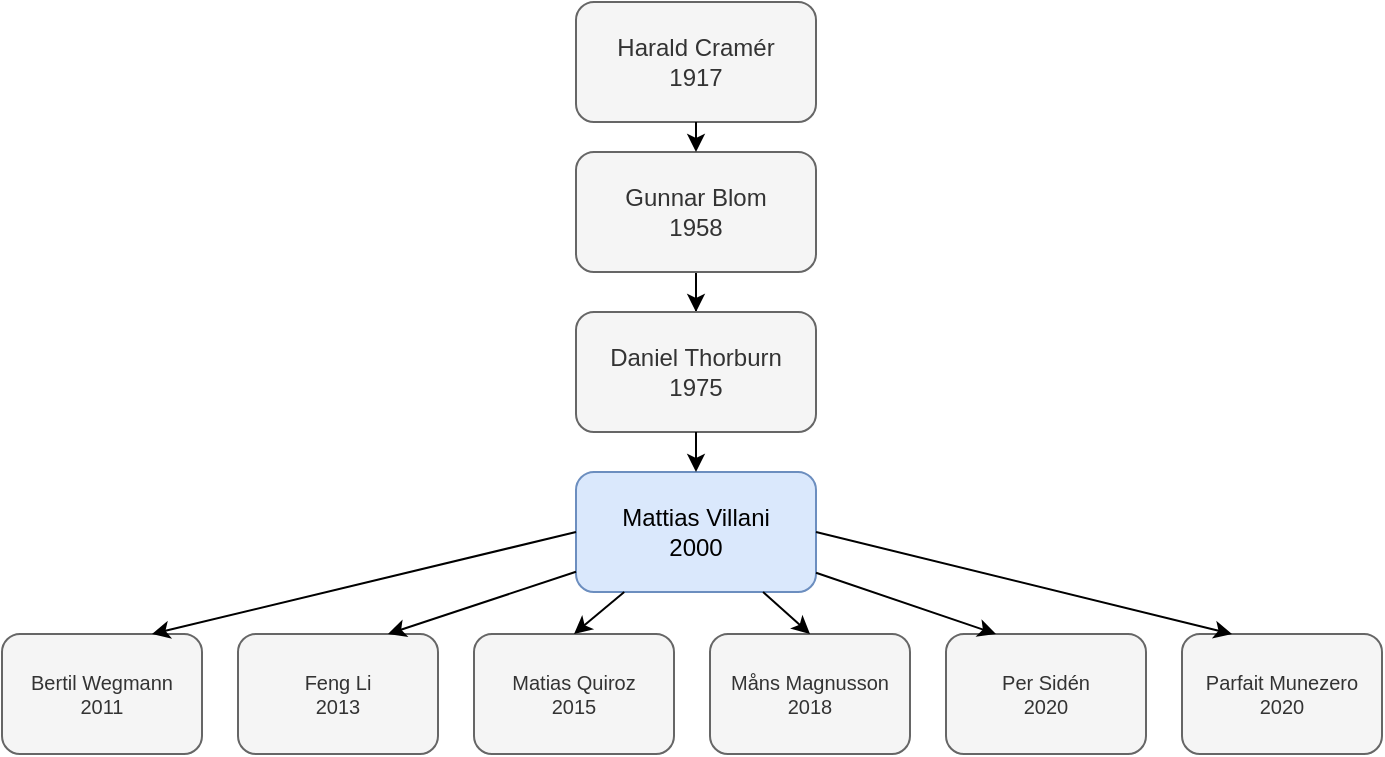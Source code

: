 <mxfile version="17.4.6" type="device"><diagram id="7wPK6gFZsN1xuAPmnnqF" name="Page-1"><mxGraphModel dx="782" dy="382" grid="1" gridSize="10" guides="1" tooltips="1" connect="1" arrows="1" fold="1" page="1" pageScale="1" pageWidth="850" pageHeight="1100" math="0" shadow="0"><root><mxCell id="0"/><mxCell id="1" parent="0"/><mxCell id="6Fl12DHNHyIHUqxzEQEI-1" value="Harald Cramér&lt;br&gt;1917" style="rounded=1;whiteSpace=wrap;html=1;fillColor=#f5f5f5;fontColor=#333333;strokeColor=#666666;glass=0;" vertex="1" parent="1"><mxGeometry x="364" y="15" width="120" height="60" as="geometry"/></mxCell><mxCell id="6Fl12DHNHyIHUqxzEQEI-7" style="edgeStyle=orthogonalEdgeStyle;rounded=0;orthogonalLoop=1;jettySize=auto;html=1;" edge="1" parent="1" source="6Fl12DHNHyIHUqxzEQEI-2" target="6Fl12DHNHyIHUqxzEQEI-3"><mxGeometry relative="1" as="geometry"/></mxCell><mxCell id="6Fl12DHNHyIHUqxzEQEI-2" value="Gunnar Blom&lt;br&gt;1958" style="rounded=1;whiteSpace=wrap;html=1;fillColor=#f5f5f5;fontColor=#333333;strokeColor=#666666;" vertex="1" parent="1"><mxGeometry x="364" y="90" width="120" height="60" as="geometry"/></mxCell><mxCell id="6Fl12DHNHyIHUqxzEQEI-3" value="Daniel Thorburn&lt;br&gt;1975" style="rounded=1;whiteSpace=wrap;html=1;fillColor=#f5f5f5;fontColor=#333333;strokeColor=#666666;" vertex="1" parent="1"><mxGeometry x="364" y="170" width="120" height="60" as="geometry"/></mxCell><mxCell id="6Fl12DHNHyIHUqxzEQEI-4" value="Mattias Villani&lt;br&gt;2000" style="rounded=1;whiteSpace=wrap;html=1;fillColor=#dae8fc;strokeColor=#6c8ebf;" vertex="1" parent="1"><mxGeometry x="364" y="250" width="120" height="60" as="geometry"/></mxCell><mxCell id="6Fl12DHNHyIHUqxzEQEI-5" value="" style="endArrow=classic;html=1;rounded=0;exitX=0.5;exitY=1;exitDx=0;exitDy=0;entryX=0.5;entryY=0;entryDx=0;entryDy=0;" edge="1" parent="1" source="6Fl12DHNHyIHUqxzEQEI-3" target="6Fl12DHNHyIHUqxzEQEI-4"><mxGeometry width="50" height="50" relative="1" as="geometry"><mxPoint x="424" y="260" as="sourcePoint"/><mxPoint x="474" y="210" as="targetPoint"/></mxGeometry></mxCell><mxCell id="6Fl12DHNHyIHUqxzEQEI-9" value="" style="endArrow=classic;html=1;rounded=0;exitX=0.5;exitY=1;exitDx=0;exitDy=0;" edge="1" parent="1" source="6Fl12DHNHyIHUqxzEQEI-1" target="6Fl12DHNHyIHUqxzEQEI-2"><mxGeometry width="50" height="50" relative="1" as="geometry"><mxPoint x="434" y="240" as="sourcePoint"/><mxPoint x="434" y="260" as="targetPoint"/></mxGeometry></mxCell><mxCell id="6Fl12DHNHyIHUqxzEQEI-10" value="Bertil Wegmann&lt;br&gt;2011" style="rounded=1;whiteSpace=wrap;html=1;fillColor=#f5f5f5;fontColor=#333333;strokeColor=#666666;fontSize=10;" vertex="1" parent="1"><mxGeometry x="77" y="331" width="100" height="60" as="geometry"/></mxCell><mxCell id="6Fl12DHNHyIHUqxzEQEI-11" value="Feng Li&lt;br&gt;2013" style="rounded=1;whiteSpace=wrap;html=1;fillColor=#f5f5f5;fontColor=#333333;strokeColor=#666666;fontSize=10;" vertex="1" parent="1"><mxGeometry x="195" y="331" width="100" height="60" as="geometry"/></mxCell><mxCell id="6Fl12DHNHyIHUqxzEQEI-12" value="Matias Quiroz&lt;br&gt;2015" style="rounded=1;whiteSpace=wrap;html=1;fillColor=#f5f5f5;fontColor=#333333;strokeColor=#666666;fontSize=10;" vertex="1" parent="1"><mxGeometry x="313" y="331" width="100" height="60" as="geometry"/></mxCell><mxCell id="6Fl12DHNHyIHUqxzEQEI-13" value="Måns Magnusson&lt;br&gt;2018" style="rounded=1;whiteSpace=wrap;html=1;fillColor=#f5f5f5;fontColor=#333333;strokeColor=#666666;fontSize=10;" vertex="1" parent="1"><mxGeometry x="431" y="331" width="100" height="60" as="geometry"/></mxCell><mxCell id="6Fl12DHNHyIHUqxzEQEI-14" value="Per Sidén&lt;br&gt;2020" style="rounded=1;whiteSpace=wrap;html=1;fillColor=#f5f5f5;fontColor=#333333;strokeColor=#666666;fontSize=10;" vertex="1" parent="1"><mxGeometry x="549" y="331" width="100" height="60" as="geometry"/></mxCell><mxCell id="6Fl12DHNHyIHUqxzEQEI-15" value="Parfait Munezero&lt;br&gt;2020" style="rounded=1;whiteSpace=wrap;html=1;fillColor=#f5f5f5;fontColor=#333333;strokeColor=#666666;fontSize=10;" vertex="1" parent="1"><mxGeometry x="667" y="331" width="100" height="60" as="geometry"/></mxCell><mxCell id="6Fl12DHNHyIHUqxzEQEI-16" value="" style="endArrow=classic;html=1;rounded=0;entryX=0.75;entryY=0;entryDx=0;entryDy=0;exitX=0;exitY=0.5;exitDx=0;exitDy=0;" edge="1" parent="1" source="6Fl12DHNHyIHUqxzEQEI-4" target="6Fl12DHNHyIHUqxzEQEI-10"><mxGeometry width="50" height="50" relative="1" as="geometry"><mxPoint x="434" y="240" as="sourcePoint"/><mxPoint x="170" y="330" as="targetPoint"/></mxGeometry></mxCell><mxCell id="6Fl12DHNHyIHUqxzEQEI-17" value="" style="endArrow=classic;html=1;rounded=0;entryX=0.75;entryY=0;entryDx=0;entryDy=0;" edge="1" parent="1" source="6Fl12DHNHyIHUqxzEQEI-4" target="6Fl12DHNHyIHUqxzEQEI-11"><mxGeometry width="50" height="50" relative="1" as="geometry"><mxPoint x="374" y="301.811" as="sourcePoint"/><mxPoint x="180" y="340" as="targetPoint"/></mxGeometry></mxCell><mxCell id="6Fl12DHNHyIHUqxzEQEI-18" value="" style="endArrow=classic;html=1;rounded=0;entryX=0.5;entryY=0;entryDx=0;entryDy=0;" edge="1" parent="1" source="6Fl12DHNHyIHUqxzEQEI-4" target="6Fl12DHNHyIHUqxzEQEI-12"><mxGeometry width="50" height="50" relative="1" as="geometry"><mxPoint x="384" y="311.811" as="sourcePoint"/><mxPoint x="190" y="350" as="targetPoint"/></mxGeometry></mxCell><mxCell id="6Fl12DHNHyIHUqxzEQEI-19" value="" style="endArrow=classic;html=1;rounded=0;entryX=0.5;entryY=0;entryDx=0;entryDy=0;" edge="1" parent="1" source="6Fl12DHNHyIHUqxzEQEI-4" target="6Fl12DHNHyIHUqxzEQEI-13"><mxGeometry width="50" height="50" relative="1" as="geometry"><mxPoint x="394" y="321.811" as="sourcePoint"/><mxPoint x="200" y="360" as="targetPoint"/></mxGeometry></mxCell><mxCell id="6Fl12DHNHyIHUqxzEQEI-20" value="" style="endArrow=classic;html=1;rounded=0;entryX=0.25;entryY=0;entryDx=0;entryDy=0;" edge="1" parent="1" source="6Fl12DHNHyIHUqxzEQEI-4" target="6Fl12DHNHyIHUqxzEQEI-14"><mxGeometry width="50" height="50" relative="1" as="geometry"><mxPoint x="404" y="331.811" as="sourcePoint"/><mxPoint x="210" y="370" as="targetPoint"/></mxGeometry></mxCell><mxCell id="6Fl12DHNHyIHUqxzEQEI-21" value="" style="endArrow=classic;html=1;rounded=0;entryX=0.25;entryY=0;entryDx=0;entryDy=0;exitX=1;exitY=0.5;exitDx=0;exitDy=0;" edge="1" parent="1" source="6Fl12DHNHyIHUqxzEQEI-4" target="6Fl12DHNHyIHUqxzEQEI-15"><mxGeometry width="50" height="50" relative="1" as="geometry"><mxPoint x="414" y="341.811" as="sourcePoint"/><mxPoint x="670" y="340" as="targetPoint"/></mxGeometry></mxCell></root></mxGraphModel></diagram></mxfile>